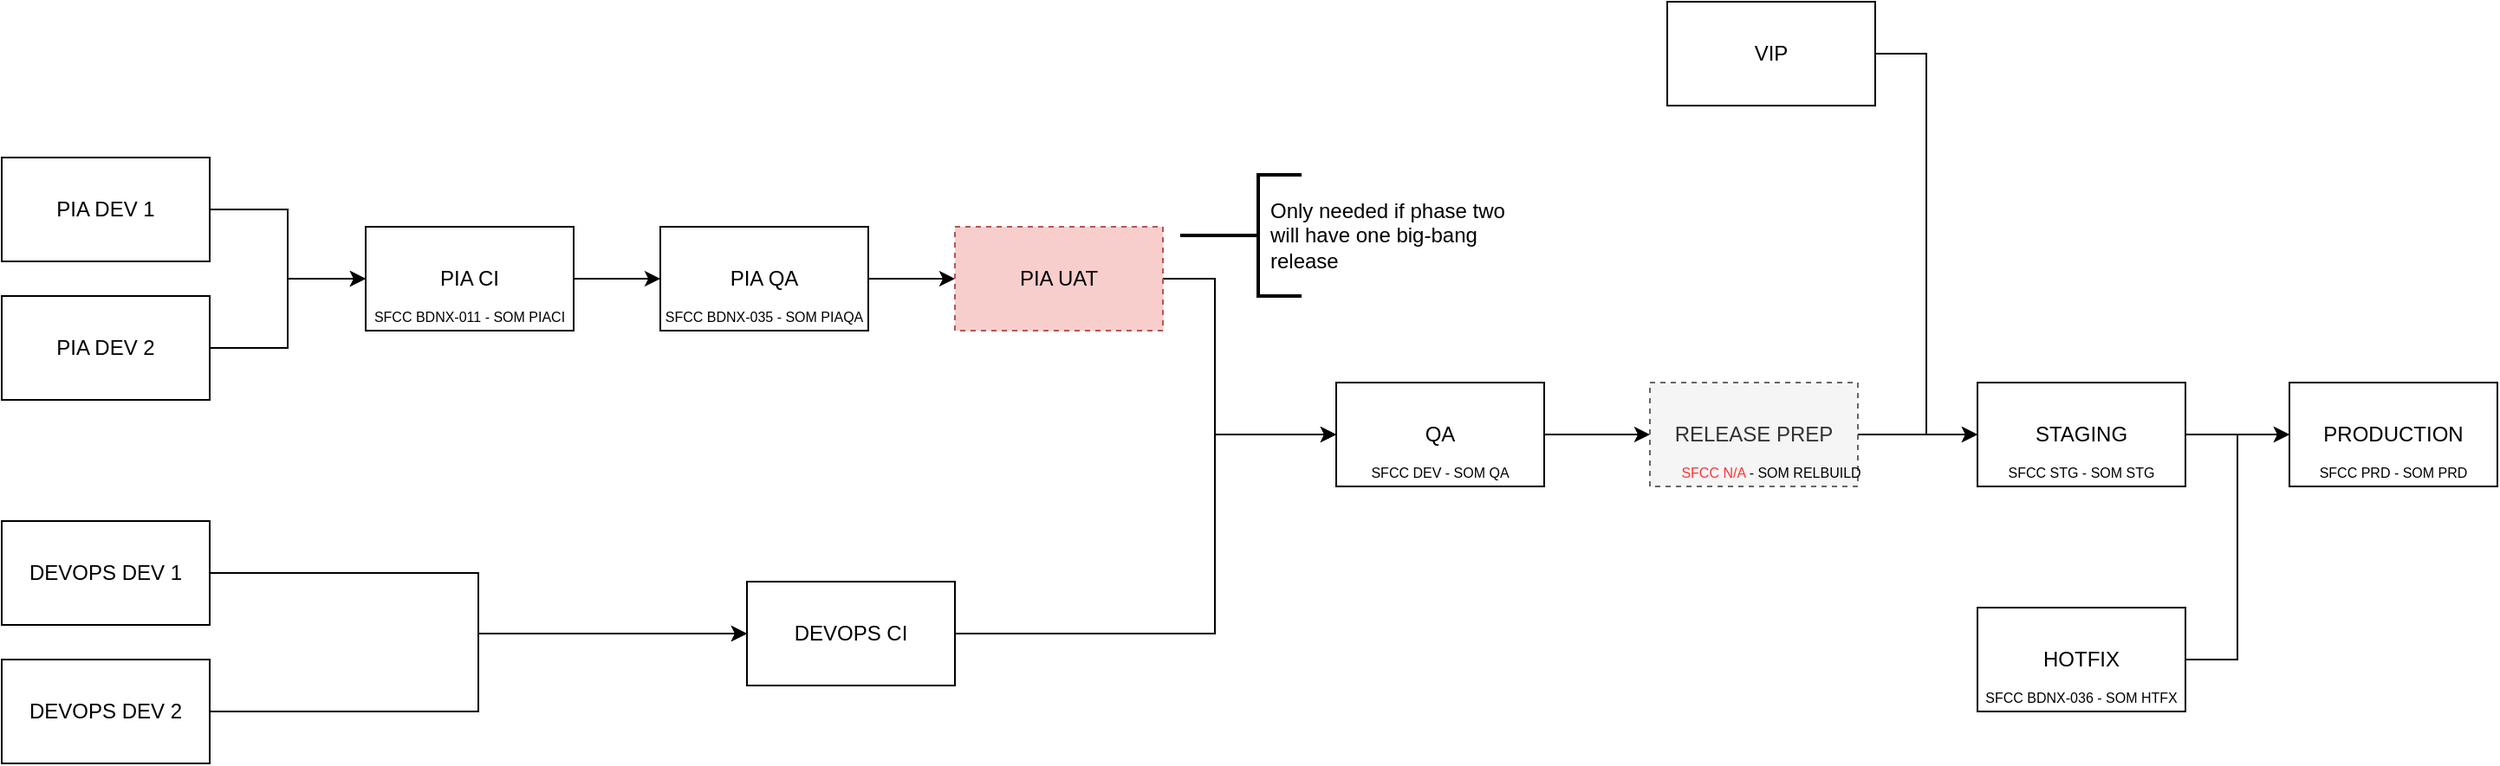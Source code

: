 <mxfile version="24.6.2" type="github">
  <diagram name="Page-1" id="FahryRSCIj2WkVm1qE2B">
    <mxGraphModel dx="2083" dy="1281" grid="1" gridSize="10" guides="1" tooltips="1" connect="1" arrows="1" fold="1" page="1" pageScale="1" pageWidth="827" pageHeight="1169" math="0" shadow="0">
      <root>
        <mxCell id="0" />
        <mxCell id="1" parent="0" />
        <mxCell id="NcB-SdHmQlG08W69tEKi-23" style="edgeStyle=orthogonalEdgeStyle;rounded=0;orthogonalLoop=1;jettySize=auto;html=1;entryX=0;entryY=0.5;entryDx=0;entryDy=0;" edge="1" parent="1" source="NcB-SdHmQlG08W69tEKi-12" target="NcB-SdHmQlG08W69tEKi-18">
          <mxGeometry relative="1" as="geometry" />
        </mxCell>
        <mxCell id="NcB-SdHmQlG08W69tEKi-12" value="PIA DEV 1" style="rounded=0;whiteSpace=wrap;html=1;" vertex="1" parent="1">
          <mxGeometry x="220" y="280" width="120" height="60" as="geometry" />
        </mxCell>
        <mxCell id="NcB-SdHmQlG08W69tEKi-24" style="edgeStyle=orthogonalEdgeStyle;rounded=0;orthogonalLoop=1;jettySize=auto;html=1;" edge="1" parent="1" source="NcB-SdHmQlG08W69tEKi-13" target="NcB-SdHmQlG08W69tEKi-18">
          <mxGeometry relative="1" as="geometry" />
        </mxCell>
        <mxCell id="NcB-SdHmQlG08W69tEKi-13" value="PIA DEV 2" style="rounded=0;whiteSpace=wrap;html=1;" vertex="1" parent="1">
          <mxGeometry x="220" y="360" width="120" height="60" as="geometry" />
        </mxCell>
        <mxCell id="NcB-SdHmQlG08W69tEKi-30" style="edgeStyle=orthogonalEdgeStyle;rounded=0;orthogonalLoop=1;jettySize=auto;html=1;entryX=0;entryY=0.5;entryDx=0;entryDy=0;" edge="1" parent="1" source="NcB-SdHmQlG08W69tEKi-16" target="NcB-SdHmQlG08W69tEKi-29">
          <mxGeometry relative="1" as="geometry" />
        </mxCell>
        <mxCell id="NcB-SdHmQlG08W69tEKi-16" value="DEVOPS DEV 1" style="rounded=0;whiteSpace=wrap;html=1;" vertex="1" parent="1">
          <mxGeometry x="220" y="490" width="120" height="60" as="geometry" />
        </mxCell>
        <mxCell id="NcB-SdHmQlG08W69tEKi-31" style="edgeStyle=orthogonalEdgeStyle;rounded=0;orthogonalLoop=1;jettySize=auto;html=1;" edge="1" parent="1" source="NcB-SdHmQlG08W69tEKi-17" target="NcB-SdHmQlG08W69tEKi-29">
          <mxGeometry relative="1" as="geometry" />
        </mxCell>
        <mxCell id="NcB-SdHmQlG08W69tEKi-17" value="DEVOPS DEV 2" style="rounded=0;whiteSpace=wrap;html=1;" vertex="1" parent="1">
          <mxGeometry x="220" y="570" width="120" height="60" as="geometry" />
        </mxCell>
        <mxCell id="NcB-SdHmQlG08W69tEKi-25" style="edgeStyle=orthogonalEdgeStyle;rounded=0;orthogonalLoop=1;jettySize=auto;html=1;entryX=0;entryY=0.5;entryDx=0;entryDy=0;" edge="1" parent="1" source="NcB-SdHmQlG08W69tEKi-18" target="NcB-SdHmQlG08W69tEKi-19">
          <mxGeometry relative="1" as="geometry" />
        </mxCell>
        <mxCell id="NcB-SdHmQlG08W69tEKi-18" value="PIA CI" style="rounded=0;whiteSpace=wrap;html=1;" vertex="1" parent="1">
          <mxGeometry x="430" y="320" width="120" height="60" as="geometry" />
        </mxCell>
        <mxCell id="NcB-SdHmQlG08W69tEKi-38" style="edgeStyle=orthogonalEdgeStyle;rounded=0;orthogonalLoop=1;jettySize=auto;html=1;entryX=0;entryY=0.5;entryDx=0;entryDy=0;" edge="1" parent="1" source="NcB-SdHmQlG08W69tEKi-19" target="NcB-SdHmQlG08W69tEKi-37">
          <mxGeometry relative="1" as="geometry" />
        </mxCell>
        <mxCell id="NcB-SdHmQlG08W69tEKi-19" value="PIA QA" style="rounded=0;whiteSpace=wrap;html=1;" vertex="1" parent="1">
          <mxGeometry x="600" y="320" width="120" height="60" as="geometry" />
        </mxCell>
        <mxCell id="NcB-SdHmQlG08W69tEKi-61" style="edgeStyle=orthogonalEdgeStyle;rounded=0;orthogonalLoop=1;jettySize=auto;html=1;entryX=0;entryY=0.5;entryDx=0;entryDy=0;" edge="1" parent="1" source="NcB-SdHmQlG08W69tEKi-20" target="NcB-SdHmQlG08W69tEKi-22">
          <mxGeometry relative="1" as="geometry" />
        </mxCell>
        <mxCell id="NcB-SdHmQlG08W69tEKi-20" value="QA" style="rounded=0;whiteSpace=wrap;html=1;" vertex="1" parent="1">
          <mxGeometry x="990" y="410" width="120" height="60" as="geometry" />
        </mxCell>
        <mxCell id="NcB-SdHmQlG08W69tEKi-58" style="edgeStyle=orthogonalEdgeStyle;rounded=0;orthogonalLoop=1;jettySize=auto;html=1;entryX=0;entryY=0.5;entryDx=0;entryDy=0;" edge="1" parent="1" source="NcB-SdHmQlG08W69tEKi-22" target="NcB-SdHmQlG08W69tEKi-56">
          <mxGeometry relative="1" as="geometry" />
        </mxCell>
        <mxCell id="NcB-SdHmQlG08W69tEKi-22" value="RELEASE PREP" style="rounded=0;whiteSpace=wrap;html=1;fillColor=#f5f5f5;fontColor=#333333;strokeColor=#666666;dashed=1;" vertex="1" parent="1">
          <mxGeometry x="1171" y="410" width="120" height="60" as="geometry" />
        </mxCell>
        <mxCell id="NcB-SdHmQlG08W69tEKi-32" style="edgeStyle=orthogonalEdgeStyle;rounded=0;orthogonalLoop=1;jettySize=auto;html=1;entryX=0;entryY=0.5;entryDx=0;entryDy=0;" edge="1" parent="1" source="NcB-SdHmQlG08W69tEKi-29" target="NcB-SdHmQlG08W69tEKi-20">
          <mxGeometry relative="1" as="geometry">
            <Array as="points">
              <mxPoint x="920" y="555" />
              <mxPoint x="920" y="440" />
            </Array>
          </mxGeometry>
        </mxCell>
        <mxCell id="NcB-SdHmQlG08W69tEKi-29" value="DEVOPS CI" style="rounded=0;whiteSpace=wrap;html=1;" vertex="1" parent="1">
          <mxGeometry x="650" y="525" width="120" height="60" as="geometry" />
        </mxCell>
        <mxCell id="NcB-SdHmQlG08W69tEKi-33" value="PRODUCTION" style="rounded=0;whiteSpace=wrap;html=1;" vertex="1" parent="1">
          <mxGeometry x="1540" y="410" width="120" height="60" as="geometry" />
        </mxCell>
        <mxCell id="NcB-SdHmQlG08W69tEKi-60" style="edgeStyle=orthogonalEdgeStyle;rounded=0;orthogonalLoop=1;jettySize=auto;html=1;entryX=0;entryY=0.5;entryDx=0;entryDy=0;" edge="1" parent="1" source="NcB-SdHmQlG08W69tEKi-35" target="NcB-SdHmQlG08W69tEKi-56">
          <mxGeometry relative="1" as="geometry" />
        </mxCell>
        <mxCell id="NcB-SdHmQlG08W69tEKi-35" value="VIP" style="rounded=0;whiteSpace=wrap;html=1;" vertex="1" parent="1">
          <mxGeometry x="1181" y="190" width="120" height="60" as="geometry" />
        </mxCell>
        <mxCell id="NcB-SdHmQlG08W69tEKi-39" style="edgeStyle=orthogonalEdgeStyle;rounded=0;orthogonalLoop=1;jettySize=auto;html=1;entryX=0;entryY=0.5;entryDx=0;entryDy=0;" edge="1" parent="1" source="NcB-SdHmQlG08W69tEKi-37" target="NcB-SdHmQlG08W69tEKi-20">
          <mxGeometry relative="1" as="geometry">
            <Array as="points">
              <mxPoint x="920" y="350" />
              <mxPoint x="920" y="440" />
            </Array>
          </mxGeometry>
        </mxCell>
        <mxCell id="NcB-SdHmQlG08W69tEKi-37" value="PIA UAT" style="rounded=0;whiteSpace=wrap;html=1;fillColor=#f8cecc;strokeColor=#b85450;dashed=1;" vertex="1" parent="1">
          <mxGeometry x="770" y="320" width="120" height="60" as="geometry" />
        </mxCell>
        <mxCell id="NcB-SdHmQlG08W69tEKi-41" value="SFCC BDNX-011 - SOM PIACI" style="text;html=1;align=center;verticalAlign=bottom;whiteSpace=wrap;rounded=0;fontSize=8;" vertex="1" parent="1">
          <mxGeometry x="430" y="360" width="120" height="20" as="geometry" />
        </mxCell>
        <mxCell id="NcB-SdHmQlG08W69tEKi-42" value="SFCC BDNX-035 - SOM PIAQA" style="text;html=1;align=center;verticalAlign=bottom;whiteSpace=wrap;rounded=0;fontSize=8;" vertex="1" parent="1">
          <mxGeometry x="600" y="360" width="120" height="20" as="geometry" />
        </mxCell>
        <mxCell id="NcB-SdHmQlG08W69tEKi-43" value="SFCC DEV - SOM QA" style="text;html=1;align=center;verticalAlign=bottom;whiteSpace=wrap;rounded=0;fontSize=8;" vertex="1" parent="1">
          <mxGeometry x="990" y="450" width="120" height="20" as="geometry" />
        </mxCell>
        <mxCell id="NcB-SdHmQlG08W69tEKi-45" value="SFCC PRD - SOM PRD" style="text;html=1;align=center;verticalAlign=bottom;whiteSpace=wrap;rounded=0;fontSize=8;" vertex="1" parent="1">
          <mxGeometry x="1540" y="450" width="120" height="20" as="geometry" />
        </mxCell>
        <mxCell id="NcB-SdHmQlG08W69tEKi-46" value="&lt;font color=&quot;#ff3333&quot;&gt;SFCC N/A&lt;/font&gt; - SOM RELBUILD" style="text;html=1;align=center;verticalAlign=bottom;whiteSpace=wrap;rounded=0;fontSize=8;" vertex="1" parent="1">
          <mxGeometry x="1181" y="450" width="120" height="20" as="geometry" />
        </mxCell>
        <mxCell id="NcB-SdHmQlG08W69tEKi-49" style="edgeStyle=orthogonalEdgeStyle;rounded=0;orthogonalLoop=1;jettySize=auto;html=1;entryX=0;entryY=0.5;entryDx=0;entryDy=0;" edge="1" parent="1" source="NcB-SdHmQlG08W69tEKi-48" target="NcB-SdHmQlG08W69tEKi-33">
          <mxGeometry relative="1" as="geometry" />
        </mxCell>
        <mxCell id="NcB-SdHmQlG08W69tEKi-48" value="HOTFIX" style="rounded=0;whiteSpace=wrap;html=1;" vertex="1" parent="1">
          <mxGeometry x="1360" y="540" width="120" height="60" as="geometry" />
        </mxCell>
        <mxCell id="NcB-SdHmQlG08W69tEKi-50" value="SFCC BDNX-036 - SOM HTFX" style="text;html=1;align=center;verticalAlign=bottom;whiteSpace=wrap;rounded=0;fontSize=8;" vertex="1" parent="1">
          <mxGeometry x="1360" y="580" width="120" height="20" as="geometry" />
        </mxCell>
        <mxCell id="NcB-SdHmQlG08W69tEKi-55" style="edgeStyle=orthogonalEdgeStyle;rounded=0;orthogonalLoop=1;jettySize=auto;html=1;strokeWidth=2;endArrow=none;endFill=0;" edge="1" parent="1" source="NcB-SdHmQlG08W69tEKi-51">
          <mxGeometry relative="1" as="geometry">
            <mxPoint x="900" y="325" as="targetPoint" />
          </mxGeometry>
        </mxCell>
        <mxCell id="NcB-SdHmQlG08W69tEKi-51" value="" style="strokeWidth=2;html=1;shape=mxgraph.flowchart.annotation_2;align=left;labelPosition=right;pointerEvents=1;rotation=0;" vertex="1" parent="1">
          <mxGeometry x="920" y="290" width="50" height="70" as="geometry" />
        </mxCell>
        <mxCell id="NcB-SdHmQlG08W69tEKi-52" value="Only needed if phase two&lt;div&gt;will have one big-bang release&lt;/div&gt;" style="text;html=1;align=left;verticalAlign=middle;whiteSpace=wrap;rounded=0;" vertex="1" parent="1">
          <mxGeometry x="950" y="310" width="150" height="30" as="geometry" />
        </mxCell>
        <mxCell id="NcB-SdHmQlG08W69tEKi-59" style="edgeStyle=orthogonalEdgeStyle;rounded=0;orthogonalLoop=1;jettySize=auto;html=1;entryX=0;entryY=0.5;entryDx=0;entryDy=0;" edge="1" parent="1" source="NcB-SdHmQlG08W69tEKi-56" target="NcB-SdHmQlG08W69tEKi-33">
          <mxGeometry relative="1" as="geometry" />
        </mxCell>
        <mxCell id="NcB-SdHmQlG08W69tEKi-56" value="STAGING" style="rounded=0;whiteSpace=wrap;html=1;" vertex="1" parent="1">
          <mxGeometry x="1360" y="410" width="120" height="60" as="geometry" />
        </mxCell>
        <mxCell id="NcB-SdHmQlG08W69tEKi-57" value="SFCC STG - SOM STG" style="text;html=1;align=center;verticalAlign=bottom;whiteSpace=wrap;rounded=0;fontSize=8;" vertex="1" parent="1">
          <mxGeometry x="1360" y="450" width="120" height="20" as="geometry" />
        </mxCell>
      </root>
    </mxGraphModel>
  </diagram>
</mxfile>
